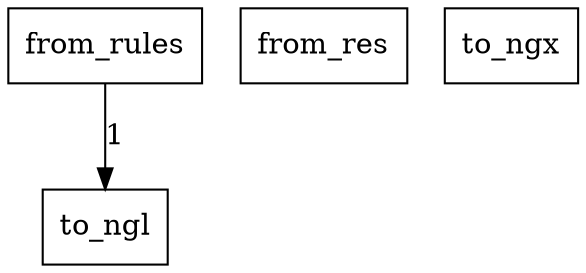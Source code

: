 digraph {
    graph [rankdir=TB
          ,bgcolor=transparent];
    node [shape=box
         ,fillcolor=white
         ,style=filled];
    0 [label=<from_rules>];
    1 [label=<from_res>];
    2 [label=<to_ngx>];
    3 [label=<to_ngl>];
    0 -> 3 [label=1];
}